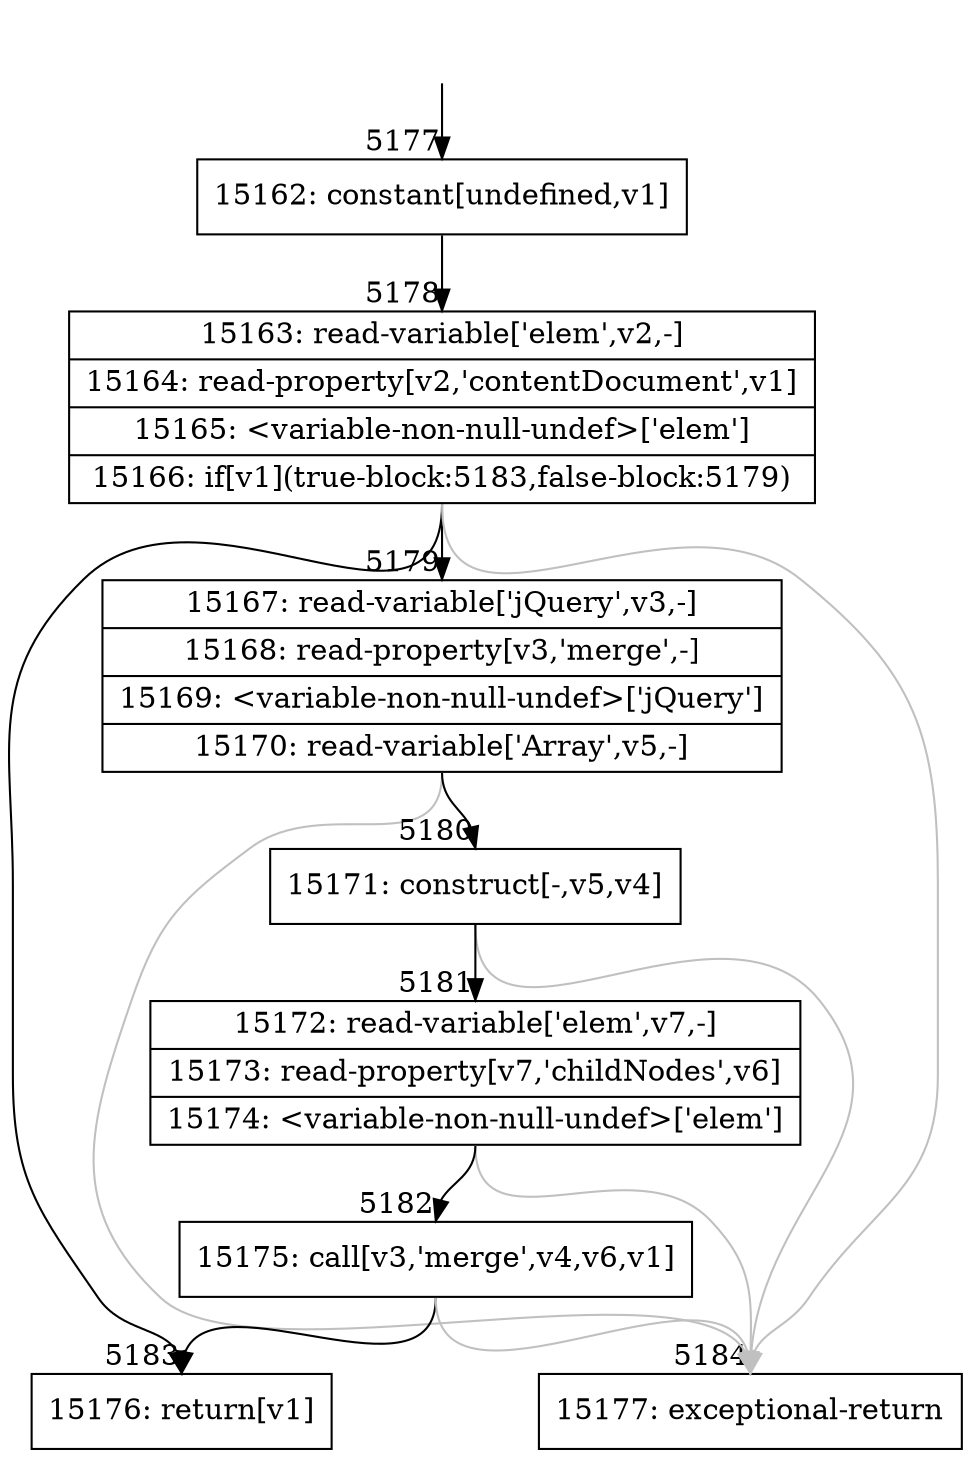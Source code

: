 digraph {
rankdir="TD"
BB_entry336[shape=none,label=""];
BB_entry336 -> BB5177 [tailport=s, headport=n, headlabel="    5177"]
BB5177 [shape=record label="{15162: constant[undefined,v1]}" ] 
BB5177 -> BB5178 [tailport=s, headport=n, headlabel="      5178"]
BB5178 [shape=record label="{15163: read-variable['elem',v2,-]|15164: read-property[v2,'contentDocument',v1]|15165: \<variable-non-null-undef\>['elem']|15166: if[v1](true-block:5183,false-block:5179)}" ] 
BB5178 -> BB5183 [tailport=s, headport=n, headlabel="      5183"]
BB5178 -> BB5179 [tailport=s, headport=n, headlabel="      5179"]
BB5178 -> BB5184 [tailport=s, headport=n, color=gray, headlabel="      5184"]
BB5179 [shape=record label="{15167: read-variable['jQuery',v3,-]|15168: read-property[v3,'merge',-]|15169: \<variable-non-null-undef\>['jQuery']|15170: read-variable['Array',v5,-]}" ] 
BB5179 -> BB5180 [tailport=s, headport=n, headlabel="      5180"]
BB5179 -> BB5184 [tailport=s, headport=n, color=gray]
BB5180 [shape=record label="{15171: construct[-,v5,v4]}" ] 
BB5180 -> BB5181 [tailport=s, headport=n, headlabel="      5181"]
BB5180 -> BB5184 [tailport=s, headport=n, color=gray]
BB5181 [shape=record label="{15172: read-variable['elem',v7,-]|15173: read-property[v7,'childNodes',v6]|15174: \<variable-non-null-undef\>['elem']}" ] 
BB5181 -> BB5182 [tailport=s, headport=n, headlabel="      5182"]
BB5181 -> BB5184 [tailport=s, headport=n, color=gray]
BB5182 [shape=record label="{15175: call[v3,'merge',v4,v6,v1]}" ] 
BB5182 -> BB5183 [tailport=s, headport=n]
BB5182 -> BB5184 [tailport=s, headport=n, color=gray]
BB5183 [shape=record label="{15176: return[v1]}" ] 
BB5184 [shape=record label="{15177: exceptional-return}" ] 
}
